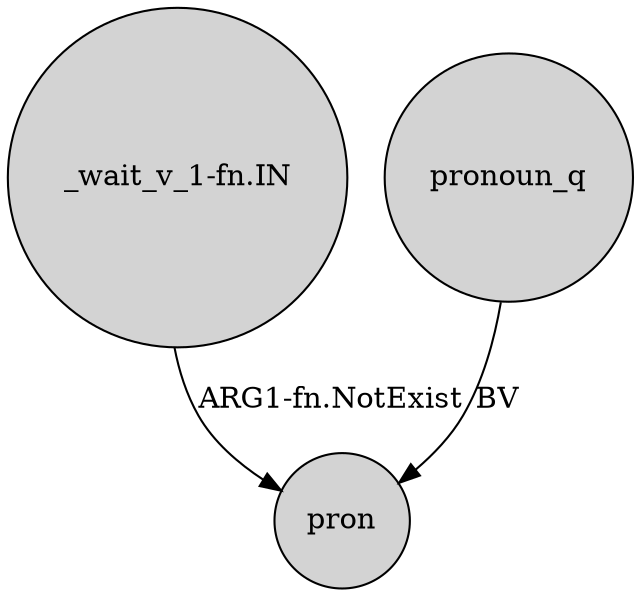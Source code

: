 digraph {
	node [shape=circle style=filled]
	"_wait_v_1-fn.IN" -> pron [label="ARG1-fn.NotExist"]
	pronoun_q -> pron [label=BV]
}
